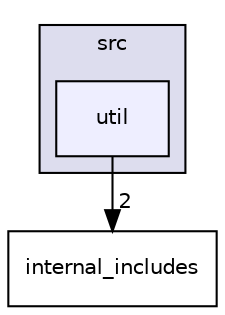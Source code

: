 digraph "src/util" {
  compound=true
  node [ fontsize="10", fontname="Helvetica"];
  edge [ labelfontsize="10", labelfontname="Helvetica"];
  subgraph clusterdir_68267d1309a1af8e8297ef4c3efbcdba {
    graph [ bgcolor="#ddddee", pencolor="black", label="src" fontname="Helvetica", fontsize="10", URL="dir_68267d1309a1af8e8297ef4c3efbcdba.html"]
  dir_b7878ad5ecbf2506f4125b9d34c97e45 [shape=box, label="util", style="filled", fillcolor="#eeeeff", pencolor="black", URL="dir_b7878ad5ecbf2506f4125b9d34c97e45.html"];
  }
  dir_2172085e7141dfb2a1a9549dec600e64 [shape=box label="internal_includes" URL="dir_2172085e7141dfb2a1a9549dec600e64.html"];
  dir_b7878ad5ecbf2506f4125b9d34c97e45->dir_2172085e7141dfb2a1a9549dec600e64 [headlabel="2", labeldistance=1.5 headhref="dir_000017_000012.html"];
}
